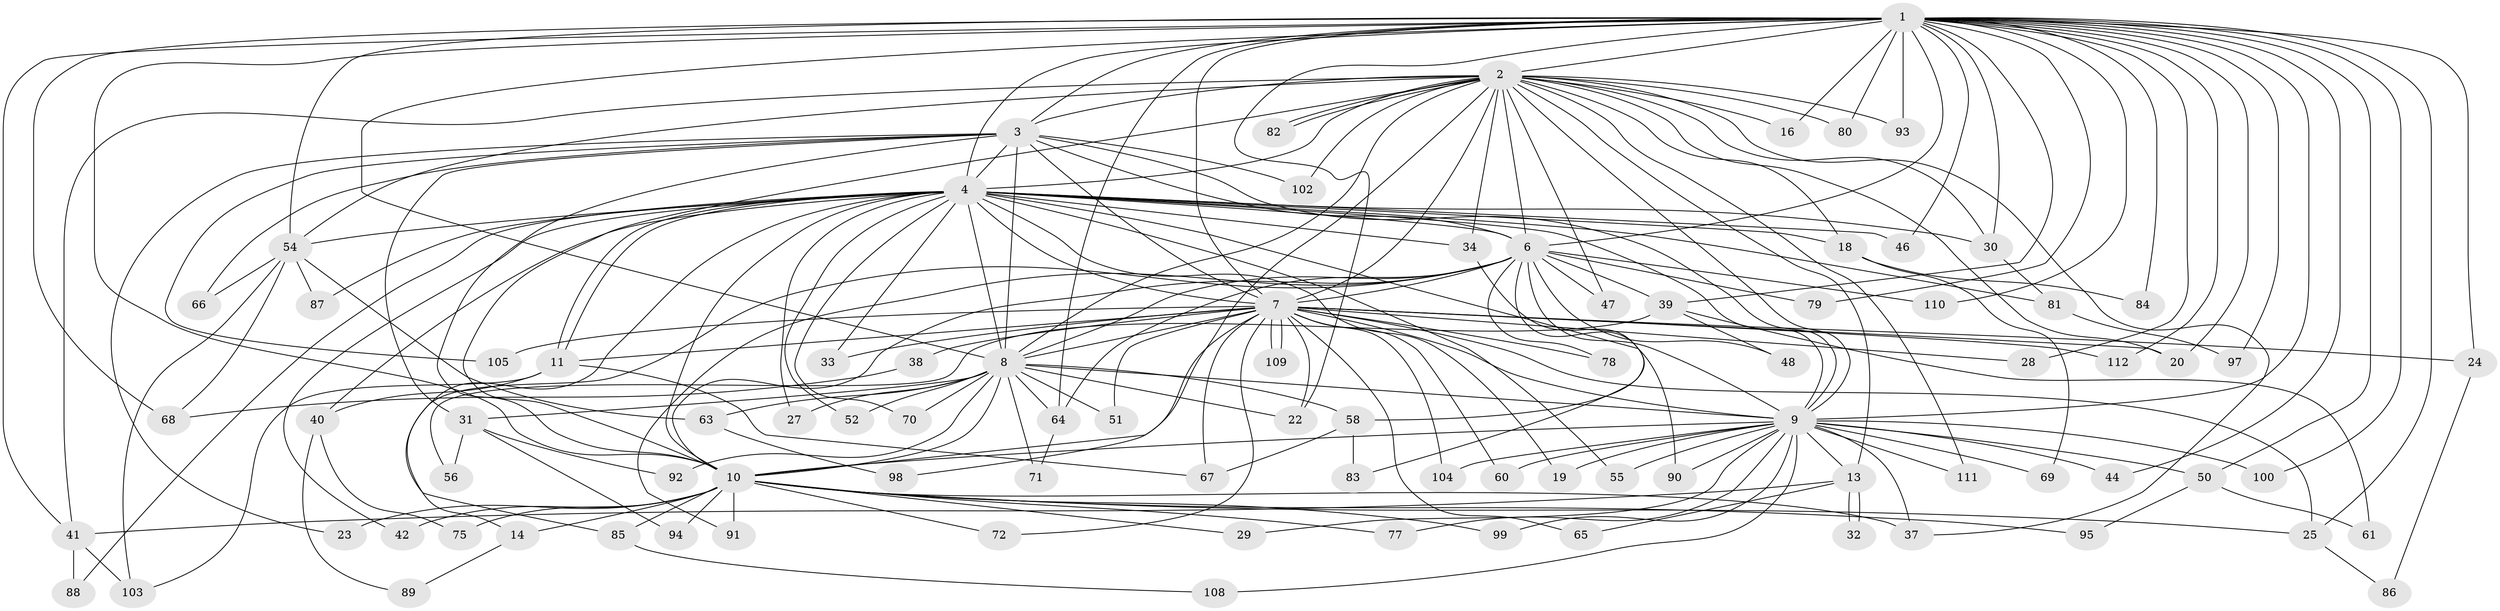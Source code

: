 // original degree distribution, {22: 0.008928571428571428, 27: 0.008928571428571428, 16: 0.008928571428571428, 29: 0.008928571428571428, 23: 0.03571428571428571, 21: 0.017857142857142856, 4: 0.08928571428571429, 3: 0.17857142857142858, 6: 0.008928571428571428, 2: 0.5892857142857143, 9: 0.008928571428571428, 5: 0.026785714285714284, 8: 0.008928571428571428}
// Generated by graph-tools (version 1.1) at 2025/11/02/27/25 16:11:02]
// undirected, 90 vertices, 209 edges
graph export_dot {
graph [start="1"]
  node [color=gray90,style=filled];
  1 [super="+5"];
  2 [super="+59"];
  3 [super="+15"];
  4 [super="+17"];
  6 [super="+62"];
  7 [super="+21"];
  8 [super="+45"];
  9 [super="+26"];
  10 [super="+12"];
  11 [super="+35"];
  13;
  14;
  16;
  18;
  19;
  20 [super="+36"];
  22 [super="+74"];
  23;
  24;
  25 [super="+49"];
  27;
  28 [super="+53"];
  29;
  30 [super="+73"];
  31;
  32;
  33;
  34;
  37;
  38 [super="+101"];
  39;
  40;
  41 [super="+43"];
  42;
  44;
  46;
  47;
  48;
  50;
  51;
  52 [super="+96"];
  54 [super="+57"];
  55;
  56;
  58;
  60;
  61;
  63;
  64 [super="+107"];
  65;
  66;
  67 [super="+76"];
  68;
  69;
  70;
  71;
  72;
  75;
  77;
  78;
  79;
  80;
  81;
  82;
  83;
  84;
  85;
  86;
  87;
  88;
  89;
  90;
  91;
  92;
  93;
  94;
  95;
  97;
  98;
  99;
  100;
  102;
  103 [super="+106"];
  104;
  105;
  108;
  109;
  110;
  111;
  112;
  1 -- 2 [weight=2];
  1 -- 3 [weight=3];
  1 -- 4 [weight=2];
  1 -- 6 [weight=3];
  1 -- 7 [weight=2];
  1 -- 8 [weight=2];
  1 -- 9 [weight=2];
  1 -- 10 [weight=3];
  1 -- 16;
  1 -- 28 [weight=2];
  1 -- 30;
  1 -- 39;
  1 -- 41;
  1 -- 44;
  1 -- 50;
  1 -- 68;
  1 -- 80;
  1 -- 84;
  1 -- 100;
  1 -- 64;
  1 -- 79;
  1 -- 20;
  1 -- 22;
  1 -- 24;
  1 -- 25;
  1 -- 93;
  1 -- 97;
  1 -- 46;
  1 -- 110;
  1 -- 112;
  1 -- 54;
  2 -- 3;
  2 -- 4;
  2 -- 6;
  2 -- 7 [weight=2];
  2 -- 8;
  2 -- 9;
  2 -- 10;
  2 -- 13;
  2 -- 16;
  2 -- 18;
  2 -- 20;
  2 -- 30;
  2 -- 34;
  2 -- 47;
  2 -- 54;
  2 -- 80;
  2 -- 82;
  2 -- 82;
  2 -- 93;
  2 -- 98;
  2 -- 102;
  2 -- 111;
  2 -- 37;
  2 -- 41;
  3 -- 4;
  3 -- 6;
  3 -- 7;
  3 -- 8 [weight=2];
  3 -- 9;
  3 -- 10;
  3 -- 23;
  3 -- 31;
  3 -- 66;
  3 -- 102;
  3 -- 105;
  4 -- 6;
  4 -- 7;
  4 -- 8 [weight=2];
  4 -- 9;
  4 -- 10;
  4 -- 11;
  4 -- 11;
  4 -- 18;
  4 -- 27;
  4 -- 33;
  4 -- 34;
  4 -- 40;
  4 -- 42;
  4 -- 46;
  4 -- 52;
  4 -- 54;
  4 -- 55;
  4 -- 70;
  4 -- 81;
  4 -- 85;
  4 -- 87;
  4 -- 88;
  4 -- 90;
  4 -- 19;
  4 -- 30;
  6 -- 7;
  6 -- 8;
  6 -- 9 [weight=2];
  6 -- 10;
  6 -- 14;
  6 -- 39;
  6 -- 47;
  6 -- 48;
  6 -- 58;
  6 -- 64;
  6 -- 78;
  6 -- 79;
  6 -- 91;
  6 -- 110;
  7 -- 8;
  7 -- 9;
  7 -- 10;
  7 -- 22;
  7 -- 24;
  7 -- 25;
  7 -- 33;
  7 -- 38 [weight=2];
  7 -- 51;
  7 -- 60;
  7 -- 65;
  7 -- 72;
  7 -- 104;
  7 -- 105;
  7 -- 109;
  7 -- 109;
  7 -- 67;
  7 -- 78;
  7 -- 112;
  7 -- 28;
  7 -- 11;
  7 -- 20;
  8 -- 9;
  8 -- 10;
  8 -- 27;
  8 -- 31;
  8 -- 51;
  8 -- 52;
  8 -- 58;
  8 -- 63;
  8 -- 64;
  8 -- 70;
  8 -- 71;
  8 -- 92;
  8 -- 22;
  9 -- 10;
  9 -- 13;
  9 -- 19;
  9 -- 37;
  9 -- 44;
  9 -- 50;
  9 -- 55;
  9 -- 60;
  9 -- 69;
  9 -- 77;
  9 -- 90;
  9 -- 99;
  9 -- 100;
  9 -- 104;
  9 -- 108;
  9 -- 29;
  9 -- 111;
  10 -- 14;
  10 -- 29;
  10 -- 37;
  10 -- 42;
  10 -- 72;
  10 -- 75;
  10 -- 77;
  10 -- 85;
  10 -- 91;
  10 -- 94;
  10 -- 95;
  10 -- 99;
  10 -- 23;
  10 -- 25;
  11 -- 40;
  11 -- 67;
  11 -- 103;
  13 -- 32;
  13 -- 32;
  13 -- 41;
  13 -- 65;
  14 -- 89;
  18 -- 69;
  18 -- 84;
  24 -- 86;
  25 -- 86;
  30 -- 81;
  31 -- 56;
  31 -- 92;
  31 -- 94;
  34 -- 83;
  38 -- 68;
  39 -- 48;
  39 -- 56;
  39 -- 61;
  40 -- 75;
  40 -- 89;
  41 -- 88;
  41 -- 103;
  50 -- 61;
  50 -- 95;
  54 -- 63;
  54 -- 66;
  54 -- 68;
  54 -- 87;
  54 -- 103;
  58 -- 83;
  58 -- 67;
  63 -- 98;
  64 -- 71;
  81 -- 97;
  85 -- 108;
}
